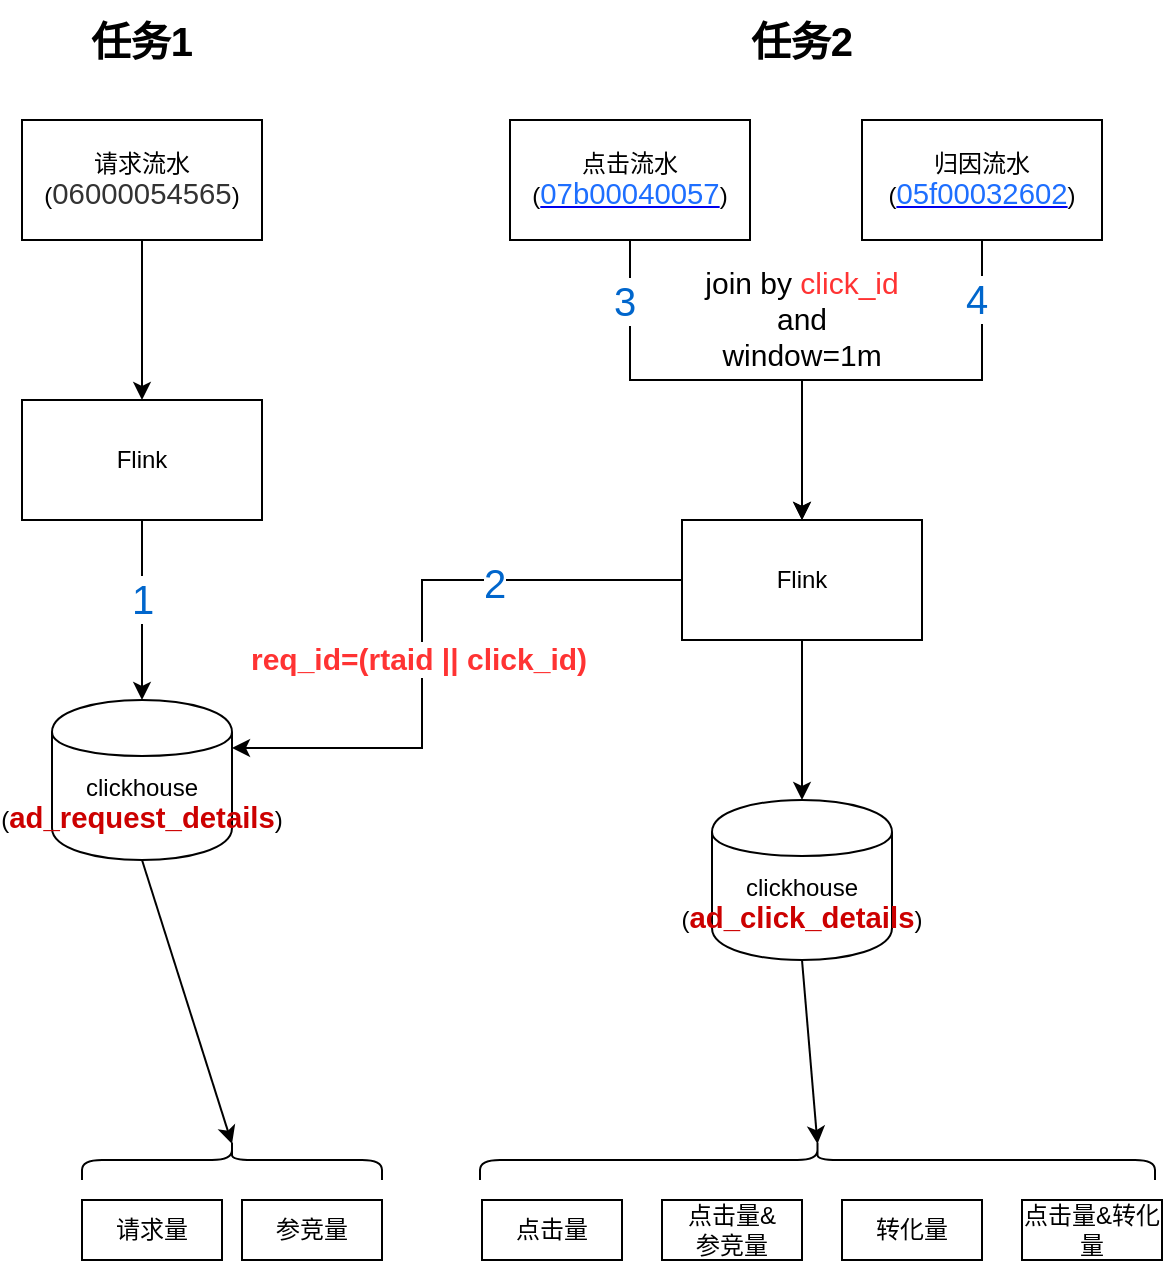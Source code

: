 <mxfile version="14.9.2" type="github"><diagram id="iQF0Pr7U5uNDkvqILNWq" name="Page-1"><mxGraphModel dx="1255" dy="811" grid="1" gridSize="10" guides="1" tooltips="1" connect="1" arrows="1" fold="1" page="1" pageScale="1" pageWidth="827" pageHeight="1169" math="0" shadow="0"><root><mxCell id="0"/><mxCell id="1" parent="0"/><mxCell id="x6H9ynXe-cWg_2qDPyPu-1" value="&lt;b&gt;&lt;font style=&quot;font-size: 20px&quot;&gt;任务1&lt;/font&gt;&lt;/b&gt;" style="text;html=1;strokeColor=none;fillColor=none;align=center;verticalAlign=middle;whiteSpace=wrap;rounded=0;" vertex="1" parent="1"><mxGeometry x="105" y="110" width="130" height="40" as="geometry"/></mxCell><mxCell id="x6H9ynXe-cWg_2qDPyPu-4" value="" style="edgeStyle=orthogonalEdgeStyle;rounded=0;orthogonalLoop=1;jettySize=auto;html=1;" edge="1" parent="1" source="x6H9ynXe-cWg_2qDPyPu-2" target="x6H9ynXe-cWg_2qDPyPu-3"><mxGeometry relative="1" as="geometry"/></mxCell><mxCell id="x6H9ynXe-cWg_2qDPyPu-2" value="请求流水&lt;br&gt;(&lt;span style=&quot;background-color: transparent ; color: rgb(51 , 51 , 51) ; font-family: , &amp;#34;helvetica neue&amp;#34; , &amp;#34;helvetica&amp;#34; , &amp;#34;pingfang sc&amp;#34; , &amp;#34;microsoft yahei&amp;#34; , &amp;#34;source han sans sc&amp;#34; , &amp;#34;noto sans cjk sc&amp;#34; , &amp;#34;wenquanyi micro hei&amp;#34; , sans-serif ; font-size: 11pt ; letter-spacing: 0pt ; text-align: left&quot;&gt;06000054565&lt;/span&gt;)" style="rounded=0;whiteSpace=wrap;html=1;" vertex="1" parent="1"><mxGeometry x="110" y="170" width="120" height="60" as="geometry"/></mxCell><mxCell id="x6H9ynXe-cWg_2qDPyPu-8" value="" style="edgeStyle=orthogonalEdgeStyle;rounded=0;orthogonalLoop=1;jettySize=auto;html=1;" edge="1" parent="1" source="x6H9ynXe-cWg_2qDPyPu-3" target="x6H9ynXe-cWg_2qDPyPu-7"><mxGeometry relative="1" as="geometry"/></mxCell><mxCell id="x6H9ynXe-cWg_2qDPyPu-60" value="&lt;font style=&quot;font-size: 20px&quot; color=&quot;#0066cc&quot;&gt;1&lt;/font&gt;" style="edgeLabel;html=1;align=center;verticalAlign=middle;resizable=0;points=[];" vertex="1" connectable="0" parent="x6H9ynXe-cWg_2qDPyPu-8"><mxGeometry x="-0.133" relative="1" as="geometry"><mxPoint as="offset"/></mxGeometry></mxCell><mxCell id="x6H9ynXe-cWg_2qDPyPu-3" value="Flink" style="whiteSpace=wrap;html=1;rounded=0;" vertex="1" parent="1"><mxGeometry x="110" y="310" width="120" height="60" as="geometry"/></mxCell><mxCell id="x6H9ynXe-cWg_2qDPyPu-7" value="clickhouse&lt;br&gt;(&lt;span style=&quot;background-color: transparent ; color: rgb(204 , 0 , 0) ; font-family: , &amp;#34;helvetica neue&amp;#34; , &amp;#34;helvetica&amp;#34; , &amp;#34;pingfang sc&amp;#34; , &amp;#34;microsoft yahei&amp;#34; , &amp;#34;source han sans sc&amp;#34; , &amp;#34;noto sans cjk sc&amp;#34; , &amp;#34;wenquanyi micro hei&amp;#34; , sans-serif ; font-size: 11pt ; font-weight: 700 ; letter-spacing: 0pt ; text-align: left&quot;&gt;ad_request_details&lt;/span&gt;)" style="shape=cylinder;whiteSpace=wrap;html=1;boundedLbl=1;backgroundOutline=1;rounded=0;" vertex="1" parent="1"><mxGeometry x="125" y="460" width="90" height="80" as="geometry"/></mxCell><mxCell id="x6H9ynXe-cWg_2qDPyPu-22" value="&lt;b&gt;&lt;font style=&quot;font-size: 20px&quot;&gt;任务2&lt;/font&gt;&lt;/b&gt;" style="text;html=1;strokeColor=none;fillColor=none;align=center;verticalAlign=middle;whiteSpace=wrap;rounded=0;" vertex="1" parent="1"><mxGeometry x="435" y="110" width="130" height="40" as="geometry"/></mxCell><mxCell id="x6H9ynXe-cWg_2qDPyPu-23" value="点击流水&lt;br&gt;(&lt;a href=&quot;http://atta.pcg.com/#/dataManage/myData/attaIdDetail?attaid=07b00040057&quot; style=&quot;text-align: left&quot;&gt;&lt;span style=&quot;font-size: 11pt ; font-family: , &amp;#34;helvetica neue&amp;#34; , &amp;#34;helvetica&amp;#34; , &amp;#34;pingfang sc&amp;#34; , &amp;#34;microsoft yahei&amp;#34; , &amp;#34;source han sans sc&amp;#34; , &amp;#34;noto sans cjk sc&amp;#34; , &amp;#34;wenquanyi micro hei&amp;#34; , sans-serif ; color: rgb(30 , 111 , 255) ; background: transparent ; letter-spacing: 0pt ; vertical-align: baseline&quot;&gt;07b00040057&lt;/span&gt;&lt;/a&gt;)" style="rounded=0;whiteSpace=wrap;html=1;" vertex="1" parent="1"><mxGeometry x="354" y="170" width="120" height="60" as="geometry"/></mxCell><mxCell id="x6H9ynXe-cWg_2qDPyPu-24" value="归因流水&lt;br&gt;(&lt;a href=&quot;http://atta.pcg.com/#/dataManage/myData/attaIdDetail?attaid=05f00032602&quot; style=&quot;text-align: left&quot;&gt;&lt;span style=&quot;font-size: 11pt ; font-family: , &amp;#34;helvetica neue&amp;#34; , &amp;#34;helvetica&amp;#34; , &amp;#34;pingfang sc&amp;#34; , &amp;#34;microsoft yahei&amp;#34; , &amp;#34;source han sans sc&amp;#34; , &amp;#34;noto sans cjk sc&amp;#34; , &amp;#34;wenquanyi micro hei&amp;#34; , sans-serif ; color: rgb(30 , 111 , 255) ; background: transparent ; letter-spacing: 0pt ; vertical-align: baseline&quot;&gt;05f00032602&lt;/span&gt;&lt;/a&gt;)" style="rounded=0;whiteSpace=wrap;html=1;" vertex="1" parent="1"><mxGeometry x="530" y="170" width="120" height="60" as="geometry"/></mxCell><mxCell id="x6H9ynXe-cWg_2qDPyPu-33" value="" style="edgeStyle=orthogonalEdgeStyle;rounded=0;orthogonalLoop=1;jettySize=auto;html=1;" edge="1" parent="1" source="x6H9ynXe-cWg_2qDPyPu-25" target="x6H9ynXe-cWg_2qDPyPu-32"><mxGeometry relative="1" as="geometry"/></mxCell><mxCell id="x6H9ynXe-cWg_2qDPyPu-25" value="Flink" style="whiteSpace=wrap;html=1;rounded=0;" vertex="1" parent="1"><mxGeometry x="440" y="370" width="120" height="60" as="geometry"/></mxCell><mxCell id="x6H9ynXe-cWg_2qDPyPu-26" value="" style="edgeStyle=orthogonalEdgeStyle;rounded=0;orthogonalLoop=1;jettySize=auto;html=1;exitX=0.5;exitY=1;exitDx=0;exitDy=0;entryX=0.5;entryY=0;entryDx=0;entryDy=0;" edge="1" parent="1" source="x6H9ynXe-cWg_2qDPyPu-23" target="x6H9ynXe-cWg_2qDPyPu-25"><mxGeometry relative="1" as="geometry"><mxPoint x="180" y="240" as="sourcePoint"/><mxPoint x="180" y="320" as="targetPoint"/></mxGeometry></mxCell><mxCell id="x6H9ynXe-cWg_2qDPyPu-63" value="&lt;font style=&quot;font-size: 20px&quot; color=&quot;#0066cc&quot;&gt;3&lt;/font&gt;" style="edgeLabel;html=1;align=center;verticalAlign=middle;resizable=0;points=[];" vertex="1" connectable="0" parent="x6H9ynXe-cWg_2qDPyPu-26"><mxGeometry x="-0.735" y="-3" relative="1" as="geometry"><mxPoint as="offset"/></mxGeometry></mxCell><mxCell id="x6H9ynXe-cWg_2qDPyPu-27" value="" style="edgeStyle=orthogonalEdgeStyle;rounded=0;orthogonalLoop=1;jettySize=auto;html=1;exitX=0.5;exitY=1;exitDx=0;exitDy=0;entryX=0.5;entryY=0;entryDx=0;entryDy=0;" edge="1" parent="1" source="x6H9ynXe-cWg_2qDPyPu-24" target="x6H9ynXe-cWg_2qDPyPu-25"><mxGeometry relative="1" as="geometry"><mxPoint x="424" y="240" as="sourcePoint"/><mxPoint x="520" y="320" as="targetPoint"/></mxGeometry></mxCell><mxCell id="x6H9ynXe-cWg_2qDPyPu-64" value="&lt;font style=&quot;font-size: 20px&quot; color=&quot;#0066cc&quot;&gt;4&lt;/font&gt;" style="edgeLabel;html=1;align=center;verticalAlign=middle;resizable=0;points=[];" vertex="1" connectable="0" parent="x6H9ynXe-cWg_2qDPyPu-27"><mxGeometry x="-0.748" y="-3" relative="1" as="geometry"><mxPoint as="offset"/></mxGeometry></mxCell><mxCell id="x6H9ynXe-cWg_2qDPyPu-28" value="&lt;font style=&quot;font-size: 15px&quot;&gt;join by &lt;font color=&quot;#ff3333&quot;&gt;click_id &lt;/font&gt;&lt;br&gt;and &lt;br&gt;window=1m&lt;/font&gt;" style="text;html=1;strokeColor=none;fillColor=none;align=center;verticalAlign=middle;whiteSpace=wrap;rounded=0;" vertex="1" parent="1"><mxGeometry x="435" y="249" width="130" height="40" as="geometry"/></mxCell><mxCell id="x6H9ynXe-cWg_2qDPyPu-29" value="" style="edgeStyle=orthogonalEdgeStyle;rounded=0;orthogonalLoop=1;jettySize=auto;html=1;exitX=0;exitY=0.5;exitDx=0;exitDy=0;entryX=1;entryY=0.3;entryDx=0;entryDy=0;" edge="1" parent="1" source="x6H9ynXe-cWg_2qDPyPu-25" target="x6H9ynXe-cWg_2qDPyPu-7"><mxGeometry relative="1" as="geometry"><mxPoint x="430" y="390" as="sourcePoint"/><mxPoint x="180" y="470" as="targetPoint"/><Array as="points"><mxPoint x="310" y="400"/><mxPoint x="310" y="484"/></Array></mxGeometry></mxCell><mxCell id="x6H9ynXe-cWg_2qDPyPu-30" value="&lt;b&gt;&lt;font style=&quot;font-size: 15px&quot; color=&quot;#ff3333&quot;&gt;req_id=(rtaid || click_id)&lt;/font&gt;&lt;/b&gt;" style="edgeLabel;html=1;align=center;verticalAlign=middle;resizable=0;points=[];" vertex="1" connectable="0" parent="x6H9ynXe-cWg_2qDPyPu-29"><mxGeometry x="0.041" y="-2" relative="1" as="geometry"><mxPoint y="8" as="offset"/></mxGeometry></mxCell><mxCell id="x6H9ynXe-cWg_2qDPyPu-61" value="&lt;font style=&quot;font-size: 20px&quot;&gt;&lt;font color=&quot;#0066cc&quot;&gt;2&lt;/font&gt;&lt;br&gt;&lt;/font&gt;" style="edgeLabel;html=1;align=center;verticalAlign=middle;resizable=0;points=[];" vertex="1" connectable="0" parent="x6H9ynXe-cWg_2qDPyPu-29"><mxGeometry x="-0.392" y="1" relative="1" as="geometry"><mxPoint as="offset"/></mxGeometry></mxCell><mxCell id="x6H9ynXe-cWg_2qDPyPu-32" value="clickhouse&lt;br&gt;&lt;div style=&quot;text-align: left&quot;&gt;&lt;span&gt;(&lt;/span&gt;&lt;span style=&quot;background-color: transparent ; color: rgb(204 , 0 , 0) ; font-family: , &amp;#34;helvetica neue&amp;#34; , &amp;#34;helvetica&amp;#34; , &amp;#34;pingfang sc&amp;#34; , &amp;#34;microsoft yahei&amp;#34; , &amp;#34;source han sans sc&amp;#34; , &amp;#34;noto sans cjk sc&amp;#34; , &amp;#34;wenquanyi micro hei&amp;#34; , sans-serif ; font-size: 11pt ; font-weight: 700 ; letter-spacing: 0pt&quot;&gt;ad_click_details&lt;/span&gt;&lt;span&gt;)&lt;/span&gt;&lt;/div&gt;" style="shape=cylinder;whiteSpace=wrap;html=1;boundedLbl=1;backgroundOutline=1;rounded=0;" vertex="1" parent="1"><mxGeometry x="455" y="510" width="90" height="80" as="geometry"/></mxCell><mxCell id="x6H9ynXe-cWg_2qDPyPu-56" value="" style="group" vertex="1" connectable="0" parent="1"><mxGeometry x="140" y="680" width="150" height="60" as="geometry"/></mxCell><mxCell id="x6H9ynXe-cWg_2qDPyPu-47" value="请求量" style="rounded=0;whiteSpace=wrap;html=1;" vertex="1" parent="x6H9ynXe-cWg_2qDPyPu-56"><mxGeometry y="30" width="70" height="30" as="geometry"/></mxCell><mxCell id="x6H9ynXe-cWg_2qDPyPu-48" value="参竞量" style="rounded=0;whiteSpace=wrap;html=1;" vertex="1" parent="x6H9ynXe-cWg_2qDPyPu-56"><mxGeometry x="80" y="30" width="70" height="30" as="geometry"/></mxCell><mxCell id="x6H9ynXe-cWg_2qDPyPu-54" value="" style="shape=curlyBracket;whiteSpace=wrap;html=1;rounded=1;flipH=1;rotation=-90;" vertex="1" parent="x6H9ynXe-cWg_2qDPyPu-56"><mxGeometry x="65" y="-65" width="20" height="150" as="geometry"/></mxCell><mxCell id="x6H9ynXe-cWg_2qDPyPu-57" value="" style="group" vertex="1" connectable="0" parent="1"><mxGeometry x="339" y="680" width="341" height="60" as="geometry"/></mxCell><mxCell id="x6H9ynXe-cWg_2qDPyPu-50" value="点击量" style="rounded=0;whiteSpace=wrap;html=1;" vertex="1" parent="x6H9ynXe-cWg_2qDPyPu-57"><mxGeometry x="1" y="30" width="70" height="30" as="geometry"/></mxCell><mxCell id="x6H9ynXe-cWg_2qDPyPu-51" value="点击量&amp;amp;&lt;br&gt;参竞量" style="rounded=0;whiteSpace=wrap;html=1;" vertex="1" parent="x6H9ynXe-cWg_2qDPyPu-57"><mxGeometry x="91" y="30" width="70" height="30" as="geometry"/></mxCell><mxCell id="x6H9ynXe-cWg_2qDPyPu-52" value="转化量" style="rounded=0;whiteSpace=wrap;html=1;" vertex="1" parent="x6H9ynXe-cWg_2qDPyPu-57"><mxGeometry x="181" y="30" width="70" height="30" as="geometry"/></mxCell><mxCell id="x6H9ynXe-cWg_2qDPyPu-53" value="点击量&amp;amp;转化量" style="rounded=0;whiteSpace=wrap;html=1;" vertex="1" parent="x6H9ynXe-cWg_2qDPyPu-57"><mxGeometry x="271" y="30" width="70" height="30" as="geometry"/></mxCell><mxCell id="x6H9ynXe-cWg_2qDPyPu-55" value="" style="shape=curlyBracket;whiteSpace=wrap;html=1;rounded=1;flipH=1;rotation=-90;" vertex="1" parent="x6H9ynXe-cWg_2qDPyPu-57"><mxGeometry x="158.75" y="-158.75" width="20" height="337.5" as="geometry"/></mxCell><mxCell id="x6H9ynXe-cWg_2qDPyPu-58" value="" style="rounded=0;orthogonalLoop=1;jettySize=auto;html=1;entryX=0.1;entryY=0.5;entryDx=0;entryDy=0;entryPerimeter=0;exitX=0.5;exitY=1;exitDx=0;exitDy=0;" edge="1" parent="1" source="x6H9ynXe-cWg_2qDPyPu-7" target="x6H9ynXe-cWg_2qDPyPu-54"><mxGeometry relative="1" as="geometry"><mxPoint x="180" y="380" as="sourcePoint"/><mxPoint x="180" y="470" as="targetPoint"/></mxGeometry></mxCell><mxCell id="x6H9ynXe-cWg_2qDPyPu-59" value="" style="rounded=0;orthogonalLoop=1;jettySize=auto;html=1;entryX=0.1;entryY=0.5;entryDx=0;entryDy=0;entryPerimeter=0;exitX=0.5;exitY=1;exitDx=0;exitDy=0;" edge="1" parent="1" source="x6H9ynXe-cWg_2qDPyPu-32" target="x6H9ynXe-cWg_2qDPyPu-55"><mxGeometry relative="1" as="geometry"><mxPoint x="180" y="550" as="sourcePoint"/><mxPoint x="225" y="692" as="targetPoint"/></mxGeometry></mxCell></root></mxGraphModel></diagram></mxfile>